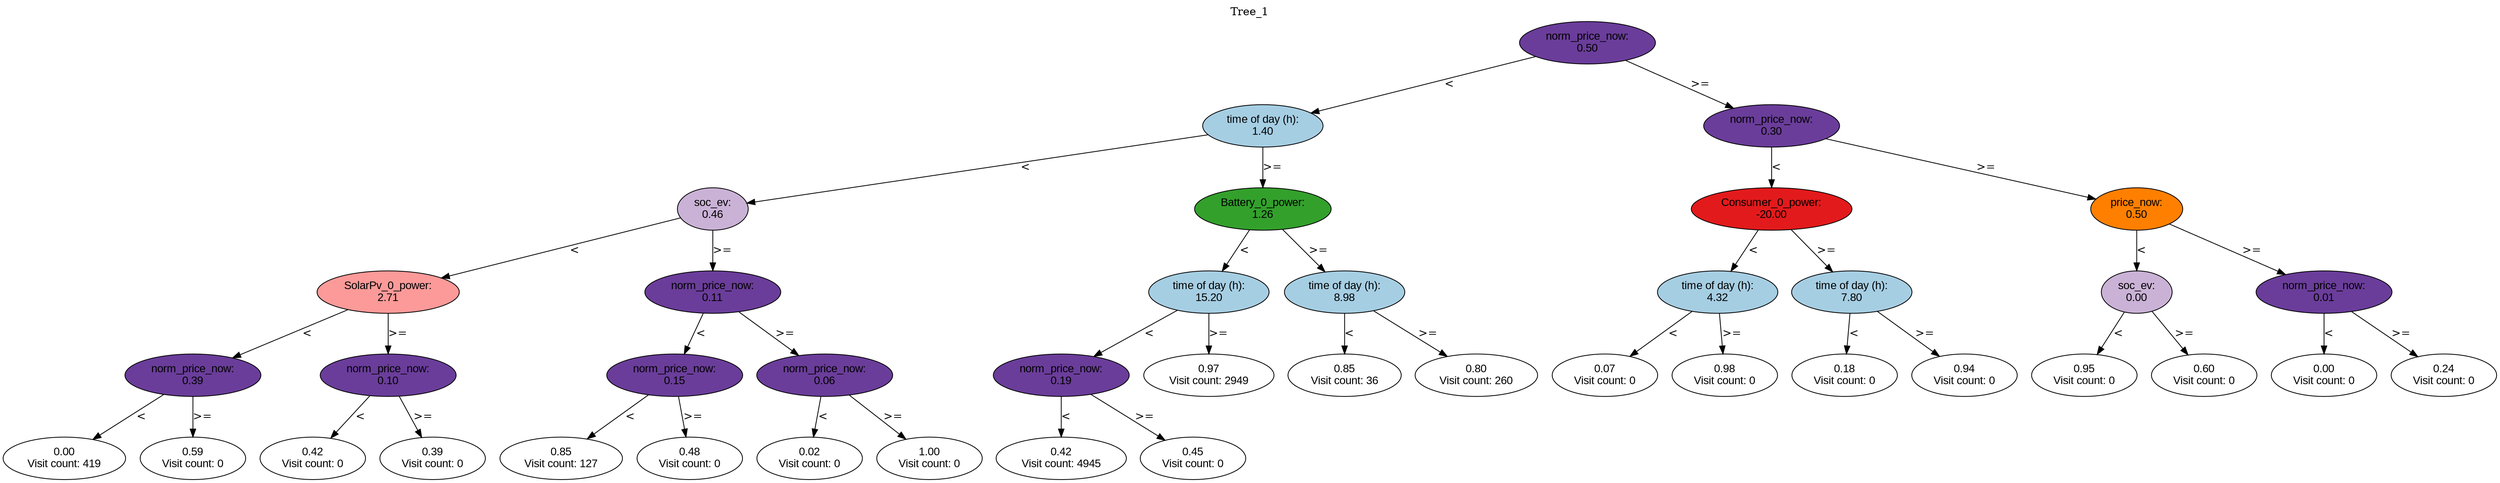 digraph BST {
    node [fontname="Arial" style=filled colorscheme=paired12];
    0 [ label = "norm_price_now:
0.50" fillcolor=10];
    1 [ label = "time of day (h):
1.40" fillcolor=1];
    2 [ label = "soc_ev:
0.46" fillcolor=9];
    3 [ label = "SolarPv_0_power:
2.71" fillcolor=5];
    4 [ label = "norm_price_now:
0.39" fillcolor=10];
    5 [ label = "0.00
Visit count: 419" fillcolor=white];
    6 [ label = "0.59
Visit count: 0" fillcolor=white];
    7 [ label = "norm_price_now:
0.10" fillcolor=10];
    8 [ label = "0.42
Visit count: 0" fillcolor=white];
    9 [ label = "0.39
Visit count: 0" fillcolor=white];
    10 [ label = "norm_price_now:
0.11" fillcolor=10];
    11 [ label = "norm_price_now:
0.15" fillcolor=10];
    12 [ label = "0.85
Visit count: 127" fillcolor=white];
    13 [ label = "0.48
Visit count: 0" fillcolor=white];
    14 [ label = "norm_price_now:
0.06" fillcolor=10];
    15 [ label = "0.02
Visit count: 0" fillcolor=white];
    16 [ label = "1.00
Visit count: 0" fillcolor=white];
    17 [ label = "Battery_0_power:
1.26" fillcolor=4];
    18 [ label = "time of day (h):
15.20" fillcolor=1];
    19 [ label = "norm_price_now:
0.19" fillcolor=10];
    20 [ label = "0.42
Visit count: 4945" fillcolor=white];
    21 [ label = "0.45
Visit count: 0" fillcolor=white];
    22 [ label = "0.97
Visit count: 2949" fillcolor=white];
    23 [ label = "time of day (h):
8.98" fillcolor=1];
    24 [ label = "0.85
Visit count: 36" fillcolor=white];
    25 [ label = "0.80
Visit count: 260" fillcolor=white];
    26 [ label = "norm_price_now:
0.30" fillcolor=10];
    27 [ label = "Consumer_0_power:
-20.00" fillcolor=6];
    28 [ label = "time of day (h):
4.32" fillcolor=1];
    29 [ label = "0.07
Visit count: 0" fillcolor=white];
    30 [ label = "0.98
Visit count: 0" fillcolor=white];
    31 [ label = "time of day (h):
7.80" fillcolor=1];
    32 [ label = "0.18
Visit count: 0" fillcolor=white];
    33 [ label = "0.94
Visit count: 0" fillcolor=white];
    34 [ label = "price_now:
0.50" fillcolor=8];
    35 [ label = "soc_ev:
0.00" fillcolor=9];
    36 [ label = "0.95
Visit count: 0" fillcolor=white];
    37 [ label = "0.60
Visit count: 0" fillcolor=white];
    38 [ label = "norm_price_now:
0.01" fillcolor=10];
    39 [ label = "0.00
Visit count: 0" fillcolor=white];
    40 [ label = "0.24
Visit count: 0" fillcolor=white];

    0  -> 1[ label = "<"];
    0  -> 26[ label = ">="];
    1  -> 2[ label = "<"];
    1  -> 17[ label = ">="];
    2  -> 3[ label = "<"];
    2  -> 10[ label = ">="];
    3  -> 4[ label = "<"];
    3  -> 7[ label = ">="];
    4  -> 5[ label = "<"];
    4  -> 6[ label = ">="];
    7  -> 8[ label = "<"];
    7  -> 9[ label = ">="];
    10  -> 11[ label = "<"];
    10  -> 14[ label = ">="];
    11  -> 12[ label = "<"];
    11  -> 13[ label = ">="];
    14  -> 15[ label = "<"];
    14  -> 16[ label = ">="];
    17  -> 18[ label = "<"];
    17  -> 23[ label = ">="];
    18  -> 19[ label = "<"];
    18  -> 22[ label = ">="];
    19  -> 20[ label = "<"];
    19  -> 21[ label = ">="];
    23  -> 24[ label = "<"];
    23  -> 25[ label = ">="];
    26  -> 27[ label = "<"];
    26  -> 34[ label = ">="];
    27  -> 28[ label = "<"];
    27  -> 31[ label = ">="];
    28  -> 29[ label = "<"];
    28  -> 30[ label = ">="];
    31  -> 32[ label = "<"];
    31  -> 33[ label = ">="];
    34  -> 35[ label = "<"];
    34  -> 38[ label = ">="];
    35  -> 36[ label = "<"];
    35  -> 37[ label = ">="];
    38  -> 39[ label = "<"];
    38  -> 40[ label = ">="];

    labelloc="t";
    label="Tree_1";
}